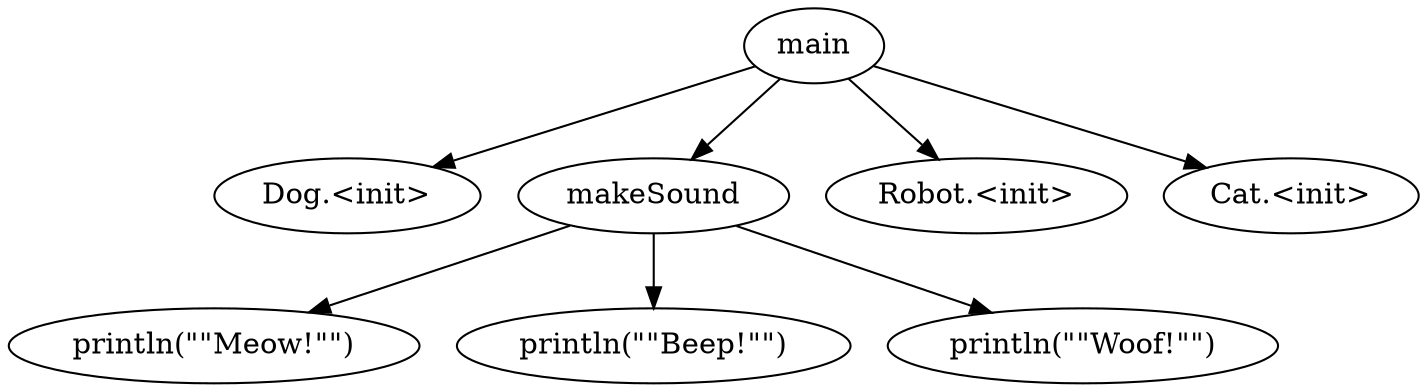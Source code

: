 digraph CallGraph {
  "main" -> "Dog.<init>";
  "makeSound" -> "println(\"\"Meow!\"\")";
  "main" -> "Robot.<init>";
  "main" -> "Cat.<init>";
  "makeSound" -> "println(\"\"Beep!\"\")";
  "main" -> "makeSound";
  "makeSound" -> "println(\"\"Woof!\"\")";
}
